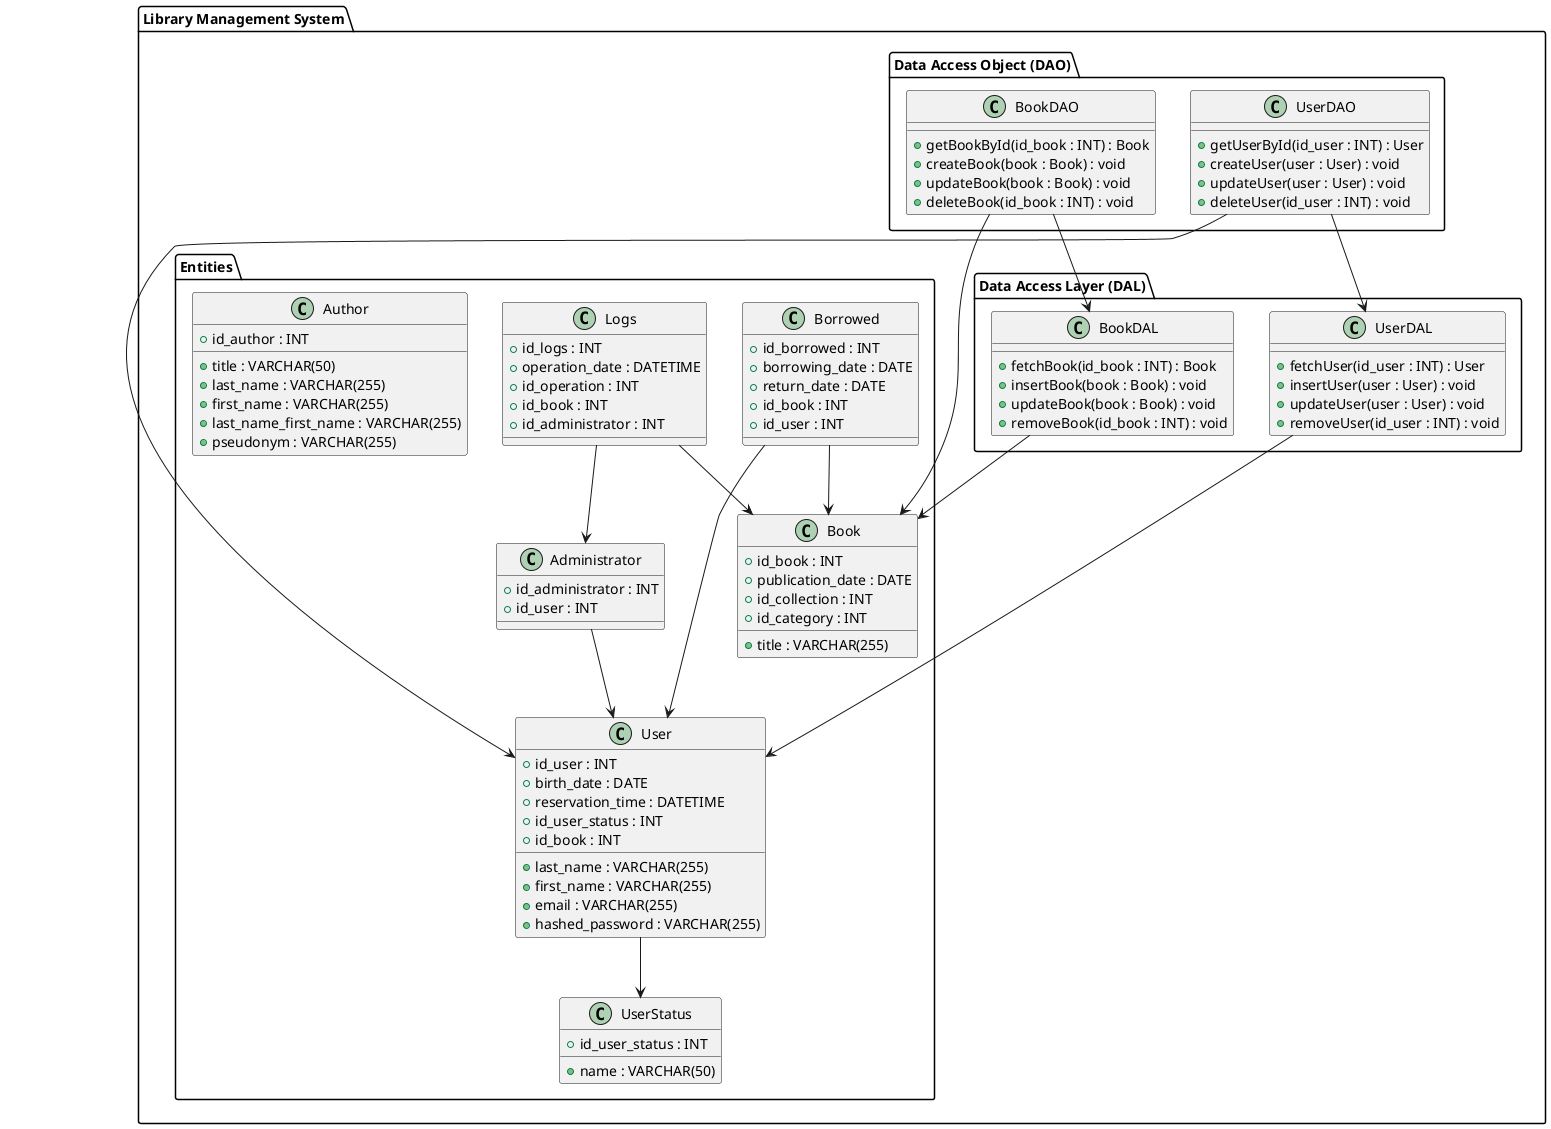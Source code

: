 @startuml architecture_diagram

' Define the System Architecture
package "Library Management System" {
  
  ' Data Layer (DAL)
  package "Data Access Layer (DAL)" {
    class UserDAL {
      +fetchUser(id_user : INT) : User
      +insertUser(user : User) : void
      +updateUser(user : User) : void
      +removeUser(id_user : INT) : void
    }
    class BookDAL {
      +fetchBook(id_book : INT) : Book
      +insertBook(book : Book) : void
      +updateBook(book : Book) : void
      +removeBook(id_book : INT) : void
    }
  }

  ' Data Access Object (DAO) Layer
  package "Data Access Object (DAO)" {
    class UserDAO {
      +getUserById(id_user : INT) : User
      +createUser(user : User) : void
      +updateUser(user : User) : void
      +deleteUser(id_user : INT) : void
    }
    class BookDAO {
      +getBookById(id_book : INT) : Book
      +createBook(book : Book) : void
      +updateBook(book : Book) : void
      +deleteBook(id_book : INT) : void
    }
  }

  ' Entities Layer
  package "Entities" {
    class User {
      +id_user : INT
      +last_name : VARCHAR(255)
      +first_name : VARCHAR(255)
      +birth_date : DATE
      +email : VARCHAR(255)
      +hashed_password : VARCHAR(255)
      +reservation_time : DATETIME
      +id_user_status : INT
      +id_book : INT
    }

    class Book {
      +id_book : INT
      +title : VARCHAR(255)
      +publication_date : DATE
      +id_collection : INT
      +id_category : INT
    }

    class Borrowed {
      +id_borrowed : INT
      +borrowing_date : DATE
      +return_date : DATE
      +id_book : INT
      +id_user : INT
    }

    class Logs {
      +id_logs : INT
      +operation_date : DATETIME
      +id_operation : INT
      +id_book : INT
      +id_administrator : INT
    }

    class Administrator {
      +id_administrator : INT
      +id_user : INT
    }

    class UserStatus {
      +id_user_status : INT
      +name : VARCHAR(50)
    }

    class Author {
      +id_author : INT
      +title : VARCHAR(50)
      +last_name : VARCHAR(255)
      +first_name : VARCHAR(255)
      +last_name_first_name : VARCHAR(255)
      +pseudonym : VARCHAR(255)
    }
  }

  ' Relationships
  UserDAO --> User
  UserDAO --> UserDAL
  BookDAO --> Book
  BookDAO --> BookDAL

  UserDAL --> User
  BookDAL --> Book

  User --> UserStatus
  Administrator --> User
  Borrowed --> User
  Borrowed --> Book
  Logs --> Book
  Logs --> Administrator

}

@enduml
